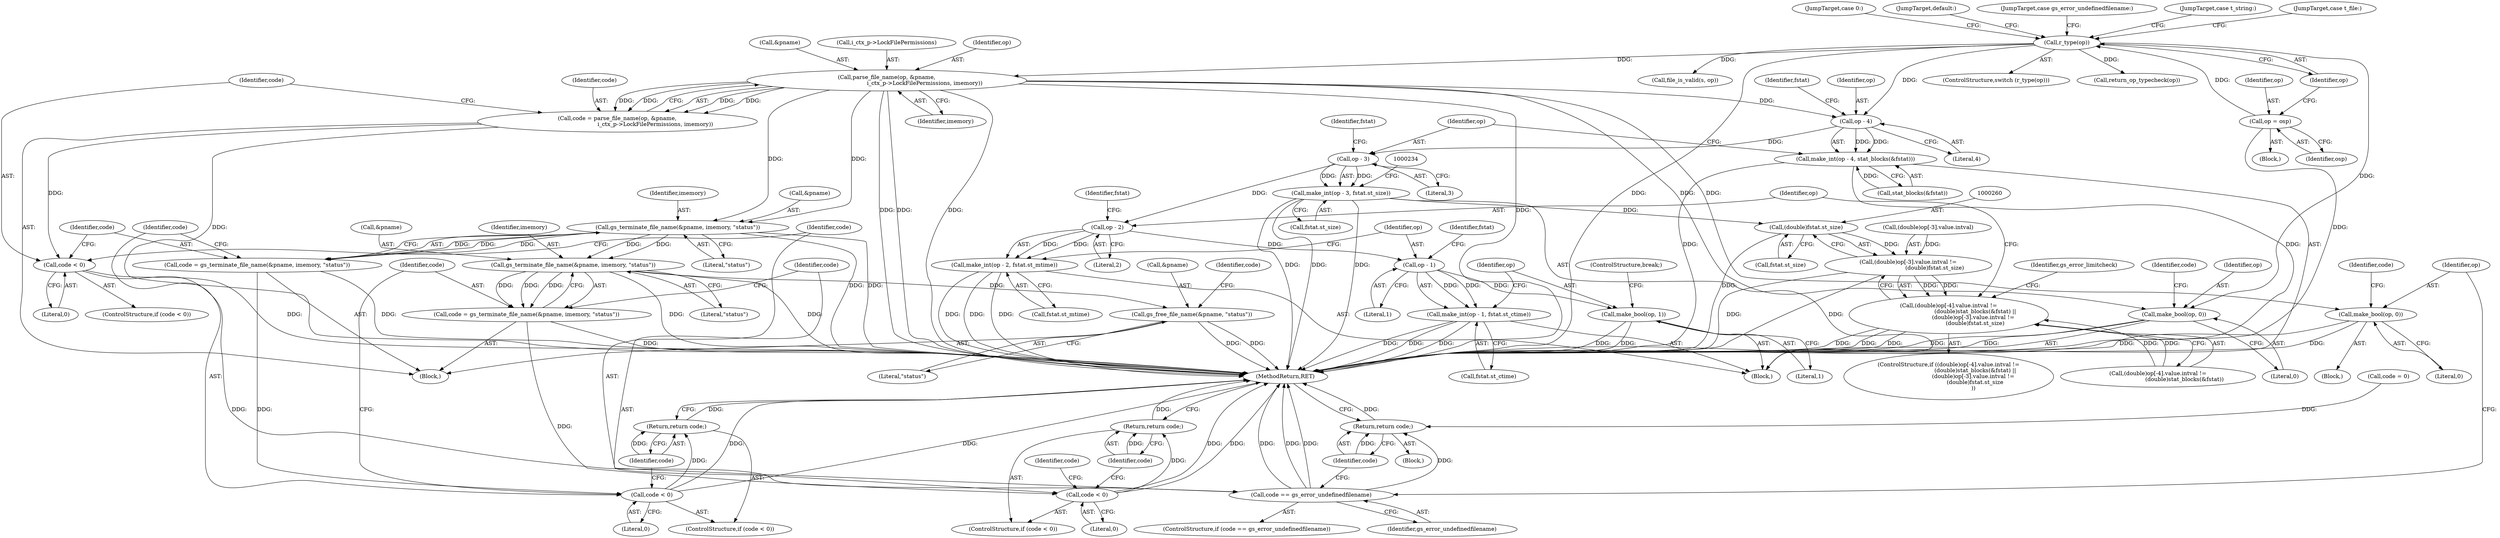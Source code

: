 digraph "0_ghostscript_b60d50b7567369ad856cebe1efb6cd7dd2284219_0@pointer" {
"1000132" [label="(Call,parse_file_name(op, &pname,\n                                           i_ctx_p->LockFilePermissions, imemory))"];
"1000109" [label="(Call,r_type(op))"];
"1000105" [label="(Call,op = osp)"];
"1000130" [label="(Call,code = parse_file_name(op, &pname,\n                                           i_ctx_p->LockFilePermissions, imemory))"];
"1000141" [label="(Call,code < 0)"];
"1000146" [label="(Call,code == gs_error_undefinedfilename)"];
"1000156" [label="(Return,return code;)"];
"1000150" [label="(Call,make_bool(op, 0))"];
"1000160" [label="(Call,gs_terminate_file_name(&pname, imemory, \"status\"))"];
"1000158" [label="(Call,code = gs_terminate_file_name(&pname, imemory, \"status\"))"];
"1000166" [label="(Call,code < 0)"];
"1000169" [label="(Return,return code;)"];
"1000173" [label="(Call,gs_terminate_file_name(&pname, imemory, \"status\"))"];
"1000171" [label="(Call,code = gs_terminate_file_name(&pname, imemory, \"status\"))"];
"1000179" [label="(Call,code < 0)"];
"1000182" [label="(Return,return code;)"];
"1000291" [label="(Call,gs_free_file_name(&pname, \"status\"))"];
"1000217" [label="(Call,op - 4)"];
"1000216" [label="(Call,make_int(op - 4, stat_blocks(&fstat)))"];
"1000224" [label="(Call,op - 3)"];
"1000223" [label="(Call,make_int(op - 3, fstat.st_size))"];
"1000259" [label="(Call,(double)fstat.st_size)"];
"1000248" [label="(Call,(double)op[-3].value.intval !=\n                              (double)fstat.st_size)"];
"1000231" [label="(Call,(double)op[-4].value.intval !=\n                              (double)stat_blocks(&fstat) ||\n                            (double)op[-3].value.intval !=\n                              (double)fstat.st_size)"];
"1000267" [label="(Call,op - 2)"];
"1000266" [label="(Call,make_int(op - 2, fstat.st_mtime))"];
"1000274" [label="(Call,op - 1)"];
"1000273" [label="(Call,make_int(op - 1, fstat.st_ctime))"];
"1000280" [label="(Call,make_bool(op, 1))"];
"1000285" [label="(Call,make_bool(op, 0))"];
"1000292" [label="(Call,&pname)"];
"1000182" [label="(Return,return code;)"];
"1000220" [label="(Call,stat_blocks(&fstat))"];
"1000151" [label="(Identifier,op)"];
"1000232" [label="(Call,(double)op[-4].value.intval !=\n                              (double)stat_blocks(&fstat))"];
"1000273" [label="(Call,make_int(op - 1, fstat.st_ctime))"];
"1000212" [label="(Block,)"];
"1000270" [label="(Call,fstat.st_mtime)"];
"1000277" [label="(Call,fstat.st_ctime)"];
"1000213" [label="(JumpTarget,case 0:)"];
"1000141" [label="(Call,code < 0)"];
"1000219" [label="(Literal,4)"];
"1000156" [label="(Return,return code;)"];
"1000118" [label="(Call,file_is_valid(s, op))"];
"1000271" [label="(Identifier,fstat)"];
"1000146" [label="(Call,code == gs_error_undefinedfilename)"];
"1000217" [label="(Call,op - 4)"];
"1000178" [label="(ControlStructure,if (code < 0))"];
"1000265" [label="(Identifier,gs_error_limitcheck)"];
"1000228" [label="(Identifier,fstat)"];
"1000275" [label="(Identifier,op)"];
"1000154" [label="(Identifier,code)"];
"1000179" [label="(Call,code < 0)"];
"1000176" [label="(Identifier,imemory)"];
"1000132" [label="(Call,parse_file_name(op, &pname,\n                                           i_ctx_p->LockFilePermissions, imemory))"];
"1000170" [label="(Identifier,code)"];
"1000145" [label="(ControlStructure,if (code == gs_error_undefinedfilename))"];
"1000227" [label="(Call,fstat.st_size)"];
"1000144" [label="(Block,)"];
"1000126" [label="(Block,)"];
"1000287" [label="(Literal,0)"];
"1000177" [label="(Literal,\"status\")"];
"1000297" [label="(JumpTarget,default:)"];
"1000143" [label="(Literal,0)"];
"1000167" [label="(Identifier,code)"];
"1000291" [label="(Call,gs_free_file_name(&pname, \"status\"))"];
"1000248" [label="(Call,(double)op[-3].value.intval !=\n                              (double)fstat.st_size)"];
"1000109" [label="(Call,r_type(op))"];
"1000171" [label="(Call,code = gs_terminate_file_name(&pname, imemory, \"status\"))"];
"1000161" [label="(Call,&pname)"];
"1000142" [label="(Identifier,code)"];
"1000164" [label="(Literal,\"status\")"];
"1000136" [label="(Call,i_ctx_p->LockFilePermissions)"];
"1000160" [label="(Call,gs_terminate_file_name(&pname, imemory, \"status\"))"];
"1000169" [label="(Return,return code;)"];
"1000216" [label="(Call,make_int(op - 4, stat_blocks(&fstat)))"];
"1000168" [label="(Literal,0)"];
"1000149" [label="(Block,)"];
"1000226" [label="(Literal,3)"];
"1000231" [label="(Call,(double)op[-4].value.intval !=\n                              (double)stat_blocks(&fstat) ||\n                            (double)op[-3].value.intval !=\n                              (double)fstat.st_size)"];
"1000296" [label="(Identifier,code)"];
"1000285" [label="(Call,make_bool(op, 0))"];
"1000224" [label="(Call,op - 3)"];
"1000281" [label="(Identifier,op)"];
"1000294" [label="(Literal,\"status\")"];
"1000130" [label="(Call,code = parse_file_name(op, &pname,\n                                           i_ctx_p->LockFilePermissions, imemory))"];
"1000222" [label="(Identifier,fstat)"];
"1000249" [label="(Call,(double)op[-3].value.intval)"];
"1000157" [label="(Identifier,code)"];
"1000110" [label="(Identifier,op)"];
"1000148" [label="(Identifier,gs_error_undefinedfilename)"];
"1000108" [label="(ControlStructure,switch (r_type(op)))"];
"1000147" [label="(Identifier,code)"];
"1000289" [label="(Identifier,code)"];
"1000230" [label="(ControlStructure,if ((double)op[-4].value.intval !=\n                              (double)stat_blocks(&fstat) ||\n                            (double)op[-3].value.intval !=\n                              (double)fstat.st_size\n                            ))"];
"1000183" [label="(Identifier,code)"];
"1000300" [label="(MethodReturn,RET)"];
"1000133" [label="(Identifier,op)"];
"1000153" [label="(Call,code = 0)"];
"1000131" [label="(Identifier,code)"];
"1000107" [label="(Identifier,osp)"];
"1000103" [label="(Block,)"];
"1000106" [label="(Identifier,op)"];
"1000282" [label="(Literal,1)"];
"1000269" [label="(Literal,2)"];
"1000268" [label="(Identifier,op)"];
"1000283" [label="(ControlStructure,break;)"];
"1000134" [label="(Call,&pname)"];
"1000274" [label="(Call,op - 1)"];
"1000152" [label="(Literal,0)"];
"1000174" [label="(Call,&pname)"];
"1000280" [label="(Call,make_bool(op, 1))"];
"1000276" [label="(Literal,1)"];
"1000150" [label="(Call,make_bool(op, 0))"];
"1000105" [label="(Call,op = osp)"];
"1000259" [label="(Call,(double)fstat.st_size)"];
"1000158" [label="(Call,code = gs_terminate_file_name(&pname, imemory, \"status\"))"];
"1000278" [label="(Identifier,fstat)"];
"1000139" [label="(Identifier,imemory)"];
"1000166" [label="(Call,code < 0)"];
"1000267" [label="(Call,op - 2)"];
"1000223" [label="(Call,make_int(op - 3, fstat.st_size))"];
"1000180" [label="(Identifier,code)"];
"1000284" [label="(JumpTarget,case gs_error_undefinedfilename:)"];
"1000225" [label="(Identifier,op)"];
"1000140" [label="(ControlStructure,if (code < 0))"];
"1000165" [label="(ControlStructure,if (code < 0))"];
"1000286" [label="(Identifier,op)"];
"1000298" [label="(Call,return_op_typecheck(op))"];
"1000266" [label="(Call,make_int(op - 2, fstat.st_mtime))"];
"1000159" [label="(Identifier,code)"];
"1000125" [label="(JumpTarget,case t_string:)"];
"1000187" [label="(Identifier,code)"];
"1000112" [label="(JumpTarget,case t_file:)"];
"1000163" [label="(Identifier,imemory)"];
"1000261" [label="(Call,fstat.st_size)"];
"1000173" [label="(Call,gs_terminate_file_name(&pname, imemory, \"status\"))"];
"1000218" [label="(Identifier,op)"];
"1000172" [label="(Identifier,code)"];
"1000181" [label="(Literal,0)"];
"1000132" -> "1000130"  [label="AST: "];
"1000132" -> "1000139"  [label="CFG: "];
"1000133" -> "1000132"  [label="AST: "];
"1000134" -> "1000132"  [label="AST: "];
"1000136" -> "1000132"  [label="AST: "];
"1000139" -> "1000132"  [label="AST: "];
"1000130" -> "1000132"  [label="CFG: "];
"1000132" -> "1000300"  [label="DDG: "];
"1000132" -> "1000300"  [label="DDG: "];
"1000132" -> "1000300"  [label="DDG: "];
"1000132" -> "1000300"  [label="DDG: "];
"1000132" -> "1000130"  [label="DDG: "];
"1000132" -> "1000130"  [label="DDG: "];
"1000132" -> "1000130"  [label="DDG: "];
"1000132" -> "1000130"  [label="DDG: "];
"1000109" -> "1000132"  [label="DDG: "];
"1000132" -> "1000150"  [label="DDG: "];
"1000132" -> "1000160"  [label="DDG: "];
"1000132" -> "1000160"  [label="DDG: "];
"1000132" -> "1000217"  [label="DDG: "];
"1000132" -> "1000285"  [label="DDG: "];
"1000109" -> "1000108"  [label="AST: "];
"1000109" -> "1000110"  [label="CFG: "];
"1000110" -> "1000109"  [label="AST: "];
"1000112" -> "1000109"  [label="CFG: "];
"1000125" -> "1000109"  [label="CFG: "];
"1000213" -> "1000109"  [label="CFG: "];
"1000284" -> "1000109"  [label="CFG: "];
"1000297" -> "1000109"  [label="CFG: "];
"1000109" -> "1000300"  [label="DDG: "];
"1000105" -> "1000109"  [label="DDG: "];
"1000109" -> "1000118"  [label="DDG: "];
"1000109" -> "1000217"  [label="DDG: "];
"1000109" -> "1000285"  [label="DDG: "];
"1000109" -> "1000298"  [label="DDG: "];
"1000105" -> "1000103"  [label="AST: "];
"1000105" -> "1000107"  [label="CFG: "];
"1000106" -> "1000105"  [label="AST: "];
"1000107" -> "1000105"  [label="AST: "];
"1000110" -> "1000105"  [label="CFG: "];
"1000105" -> "1000300"  [label="DDG: "];
"1000130" -> "1000126"  [label="AST: "];
"1000131" -> "1000130"  [label="AST: "];
"1000142" -> "1000130"  [label="CFG: "];
"1000130" -> "1000300"  [label="DDG: "];
"1000130" -> "1000141"  [label="DDG: "];
"1000141" -> "1000140"  [label="AST: "];
"1000141" -> "1000143"  [label="CFG: "];
"1000142" -> "1000141"  [label="AST: "];
"1000143" -> "1000141"  [label="AST: "];
"1000147" -> "1000141"  [label="CFG: "];
"1000159" -> "1000141"  [label="CFG: "];
"1000141" -> "1000300"  [label="DDG: "];
"1000141" -> "1000146"  [label="DDG: "];
"1000146" -> "1000145"  [label="AST: "];
"1000146" -> "1000148"  [label="CFG: "];
"1000147" -> "1000146"  [label="AST: "];
"1000148" -> "1000146"  [label="AST: "];
"1000151" -> "1000146"  [label="CFG: "];
"1000157" -> "1000146"  [label="CFG: "];
"1000146" -> "1000300"  [label="DDG: "];
"1000146" -> "1000300"  [label="DDG: "];
"1000146" -> "1000300"  [label="DDG: "];
"1000146" -> "1000156"  [label="DDG: "];
"1000156" -> "1000144"  [label="AST: "];
"1000156" -> "1000157"  [label="CFG: "];
"1000157" -> "1000156"  [label="AST: "];
"1000300" -> "1000156"  [label="CFG: "];
"1000156" -> "1000300"  [label="DDG: "];
"1000157" -> "1000156"  [label="DDG: "];
"1000153" -> "1000156"  [label="DDG: "];
"1000150" -> "1000149"  [label="AST: "];
"1000150" -> "1000152"  [label="CFG: "];
"1000151" -> "1000150"  [label="AST: "];
"1000152" -> "1000150"  [label="AST: "];
"1000154" -> "1000150"  [label="CFG: "];
"1000150" -> "1000300"  [label="DDG: "];
"1000150" -> "1000300"  [label="DDG: "];
"1000160" -> "1000158"  [label="AST: "];
"1000160" -> "1000164"  [label="CFG: "];
"1000161" -> "1000160"  [label="AST: "];
"1000163" -> "1000160"  [label="AST: "];
"1000164" -> "1000160"  [label="AST: "];
"1000158" -> "1000160"  [label="CFG: "];
"1000160" -> "1000300"  [label="DDG: "];
"1000160" -> "1000300"  [label="DDG: "];
"1000160" -> "1000158"  [label="DDG: "];
"1000160" -> "1000158"  [label="DDG: "];
"1000160" -> "1000158"  [label="DDG: "];
"1000160" -> "1000173"  [label="DDG: "];
"1000160" -> "1000173"  [label="DDG: "];
"1000158" -> "1000126"  [label="AST: "];
"1000159" -> "1000158"  [label="AST: "];
"1000167" -> "1000158"  [label="CFG: "];
"1000158" -> "1000300"  [label="DDG: "];
"1000158" -> "1000166"  [label="DDG: "];
"1000166" -> "1000165"  [label="AST: "];
"1000166" -> "1000168"  [label="CFG: "];
"1000167" -> "1000166"  [label="AST: "];
"1000168" -> "1000166"  [label="AST: "];
"1000170" -> "1000166"  [label="CFG: "];
"1000172" -> "1000166"  [label="CFG: "];
"1000166" -> "1000300"  [label="DDG: "];
"1000166" -> "1000300"  [label="DDG: "];
"1000166" -> "1000169"  [label="DDG: "];
"1000169" -> "1000165"  [label="AST: "];
"1000169" -> "1000170"  [label="CFG: "];
"1000170" -> "1000169"  [label="AST: "];
"1000300" -> "1000169"  [label="CFG: "];
"1000169" -> "1000300"  [label="DDG: "];
"1000170" -> "1000169"  [label="DDG: "];
"1000173" -> "1000171"  [label="AST: "];
"1000173" -> "1000177"  [label="CFG: "];
"1000174" -> "1000173"  [label="AST: "];
"1000176" -> "1000173"  [label="AST: "];
"1000177" -> "1000173"  [label="AST: "];
"1000171" -> "1000173"  [label="CFG: "];
"1000173" -> "1000300"  [label="DDG: "];
"1000173" -> "1000300"  [label="DDG: "];
"1000173" -> "1000171"  [label="DDG: "];
"1000173" -> "1000171"  [label="DDG: "];
"1000173" -> "1000171"  [label="DDG: "];
"1000173" -> "1000291"  [label="DDG: "];
"1000171" -> "1000126"  [label="AST: "];
"1000172" -> "1000171"  [label="AST: "];
"1000180" -> "1000171"  [label="CFG: "];
"1000171" -> "1000300"  [label="DDG: "];
"1000171" -> "1000179"  [label="DDG: "];
"1000179" -> "1000178"  [label="AST: "];
"1000179" -> "1000181"  [label="CFG: "];
"1000180" -> "1000179"  [label="AST: "];
"1000181" -> "1000179"  [label="AST: "];
"1000183" -> "1000179"  [label="CFG: "];
"1000187" -> "1000179"  [label="CFG: "];
"1000179" -> "1000300"  [label="DDG: "];
"1000179" -> "1000300"  [label="DDG: "];
"1000179" -> "1000182"  [label="DDG: "];
"1000182" -> "1000178"  [label="AST: "];
"1000182" -> "1000183"  [label="CFG: "];
"1000183" -> "1000182"  [label="AST: "];
"1000300" -> "1000182"  [label="CFG: "];
"1000182" -> "1000300"  [label="DDG: "];
"1000183" -> "1000182"  [label="DDG: "];
"1000291" -> "1000126"  [label="AST: "];
"1000291" -> "1000294"  [label="CFG: "];
"1000292" -> "1000291"  [label="AST: "];
"1000294" -> "1000291"  [label="AST: "];
"1000296" -> "1000291"  [label="CFG: "];
"1000291" -> "1000300"  [label="DDG: "];
"1000291" -> "1000300"  [label="DDG: "];
"1000217" -> "1000216"  [label="AST: "];
"1000217" -> "1000219"  [label="CFG: "];
"1000218" -> "1000217"  [label="AST: "];
"1000219" -> "1000217"  [label="AST: "];
"1000222" -> "1000217"  [label="CFG: "];
"1000217" -> "1000216"  [label="DDG: "];
"1000217" -> "1000216"  [label="DDG: "];
"1000217" -> "1000224"  [label="DDG: "];
"1000216" -> "1000212"  [label="AST: "];
"1000216" -> "1000220"  [label="CFG: "];
"1000220" -> "1000216"  [label="AST: "];
"1000225" -> "1000216"  [label="CFG: "];
"1000216" -> "1000300"  [label="DDG: "];
"1000216" -> "1000300"  [label="DDG: "];
"1000220" -> "1000216"  [label="DDG: "];
"1000224" -> "1000223"  [label="AST: "];
"1000224" -> "1000226"  [label="CFG: "];
"1000225" -> "1000224"  [label="AST: "];
"1000226" -> "1000224"  [label="AST: "];
"1000228" -> "1000224"  [label="CFG: "];
"1000224" -> "1000223"  [label="DDG: "];
"1000224" -> "1000223"  [label="DDG: "];
"1000224" -> "1000267"  [label="DDG: "];
"1000223" -> "1000212"  [label="AST: "];
"1000223" -> "1000227"  [label="CFG: "];
"1000227" -> "1000223"  [label="AST: "];
"1000234" -> "1000223"  [label="CFG: "];
"1000223" -> "1000300"  [label="DDG: "];
"1000223" -> "1000300"  [label="DDG: "];
"1000223" -> "1000300"  [label="DDG: "];
"1000223" -> "1000259"  [label="DDG: "];
"1000259" -> "1000248"  [label="AST: "];
"1000259" -> "1000261"  [label="CFG: "];
"1000260" -> "1000259"  [label="AST: "];
"1000261" -> "1000259"  [label="AST: "];
"1000248" -> "1000259"  [label="CFG: "];
"1000259" -> "1000300"  [label="DDG: "];
"1000259" -> "1000248"  [label="DDG: "];
"1000248" -> "1000231"  [label="AST: "];
"1000249" -> "1000248"  [label="AST: "];
"1000231" -> "1000248"  [label="CFG: "];
"1000248" -> "1000300"  [label="DDG: "];
"1000248" -> "1000300"  [label="DDG: "];
"1000248" -> "1000231"  [label="DDG: "];
"1000248" -> "1000231"  [label="DDG: "];
"1000249" -> "1000248"  [label="DDG: "];
"1000231" -> "1000230"  [label="AST: "];
"1000231" -> "1000232"  [label="CFG: "];
"1000232" -> "1000231"  [label="AST: "];
"1000265" -> "1000231"  [label="CFG: "];
"1000268" -> "1000231"  [label="CFG: "];
"1000231" -> "1000300"  [label="DDG: "];
"1000231" -> "1000300"  [label="DDG: "];
"1000231" -> "1000300"  [label="DDG: "];
"1000232" -> "1000231"  [label="DDG: "];
"1000232" -> "1000231"  [label="DDG: "];
"1000267" -> "1000266"  [label="AST: "];
"1000267" -> "1000269"  [label="CFG: "];
"1000268" -> "1000267"  [label="AST: "];
"1000269" -> "1000267"  [label="AST: "];
"1000271" -> "1000267"  [label="CFG: "];
"1000267" -> "1000266"  [label="DDG: "];
"1000267" -> "1000266"  [label="DDG: "];
"1000267" -> "1000274"  [label="DDG: "];
"1000266" -> "1000212"  [label="AST: "];
"1000266" -> "1000270"  [label="CFG: "];
"1000270" -> "1000266"  [label="AST: "];
"1000275" -> "1000266"  [label="CFG: "];
"1000266" -> "1000300"  [label="DDG: "];
"1000266" -> "1000300"  [label="DDG: "];
"1000266" -> "1000300"  [label="DDG: "];
"1000274" -> "1000273"  [label="AST: "];
"1000274" -> "1000276"  [label="CFG: "];
"1000275" -> "1000274"  [label="AST: "];
"1000276" -> "1000274"  [label="AST: "];
"1000278" -> "1000274"  [label="CFG: "];
"1000274" -> "1000273"  [label="DDG: "];
"1000274" -> "1000273"  [label="DDG: "];
"1000274" -> "1000280"  [label="DDG: "];
"1000273" -> "1000212"  [label="AST: "];
"1000273" -> "1000277"  [label="CFG: "];
"1000277" -> "1000273"  [label="AST: "];
"1000281" -> "1000273"  [label="CFG: "];
"1000273" -> "1000300"  [label="DDG: "];
"1000273" -> "1000300"  [label="DDG: "];
"1000273" -> "1000300"  [label="DDG: "];
"1000280" -> "1000212"  [label="AST: "];
"1000280" -> "1000282"  [label="CFG: "];
"1000281" -> "1000280"  [label="AST: "];
"1000282" -> "1000280"  [label="AST: "];
"1000283" -> "1000280"  [label="CFG: "];
"1000280" -> "1000300"  [label="DDG: "];
"1000280" -> "1000300"  [label="DDG: "];
"1000285" -> "1000212"  [label="AST: "];
"1000285" -> "1000287"  [label="CFG: "];
"1000286" -> "1000285"  [label="AST: "];
"1000287" -> "1000285"  [label="AST: "];
"1000289" -> "1000285"  [label="CFG: "];
"1000285" -> "1000300"  [label="DDG: "];
"1000285" -> "1000300"  [label="DDG: "];
}
